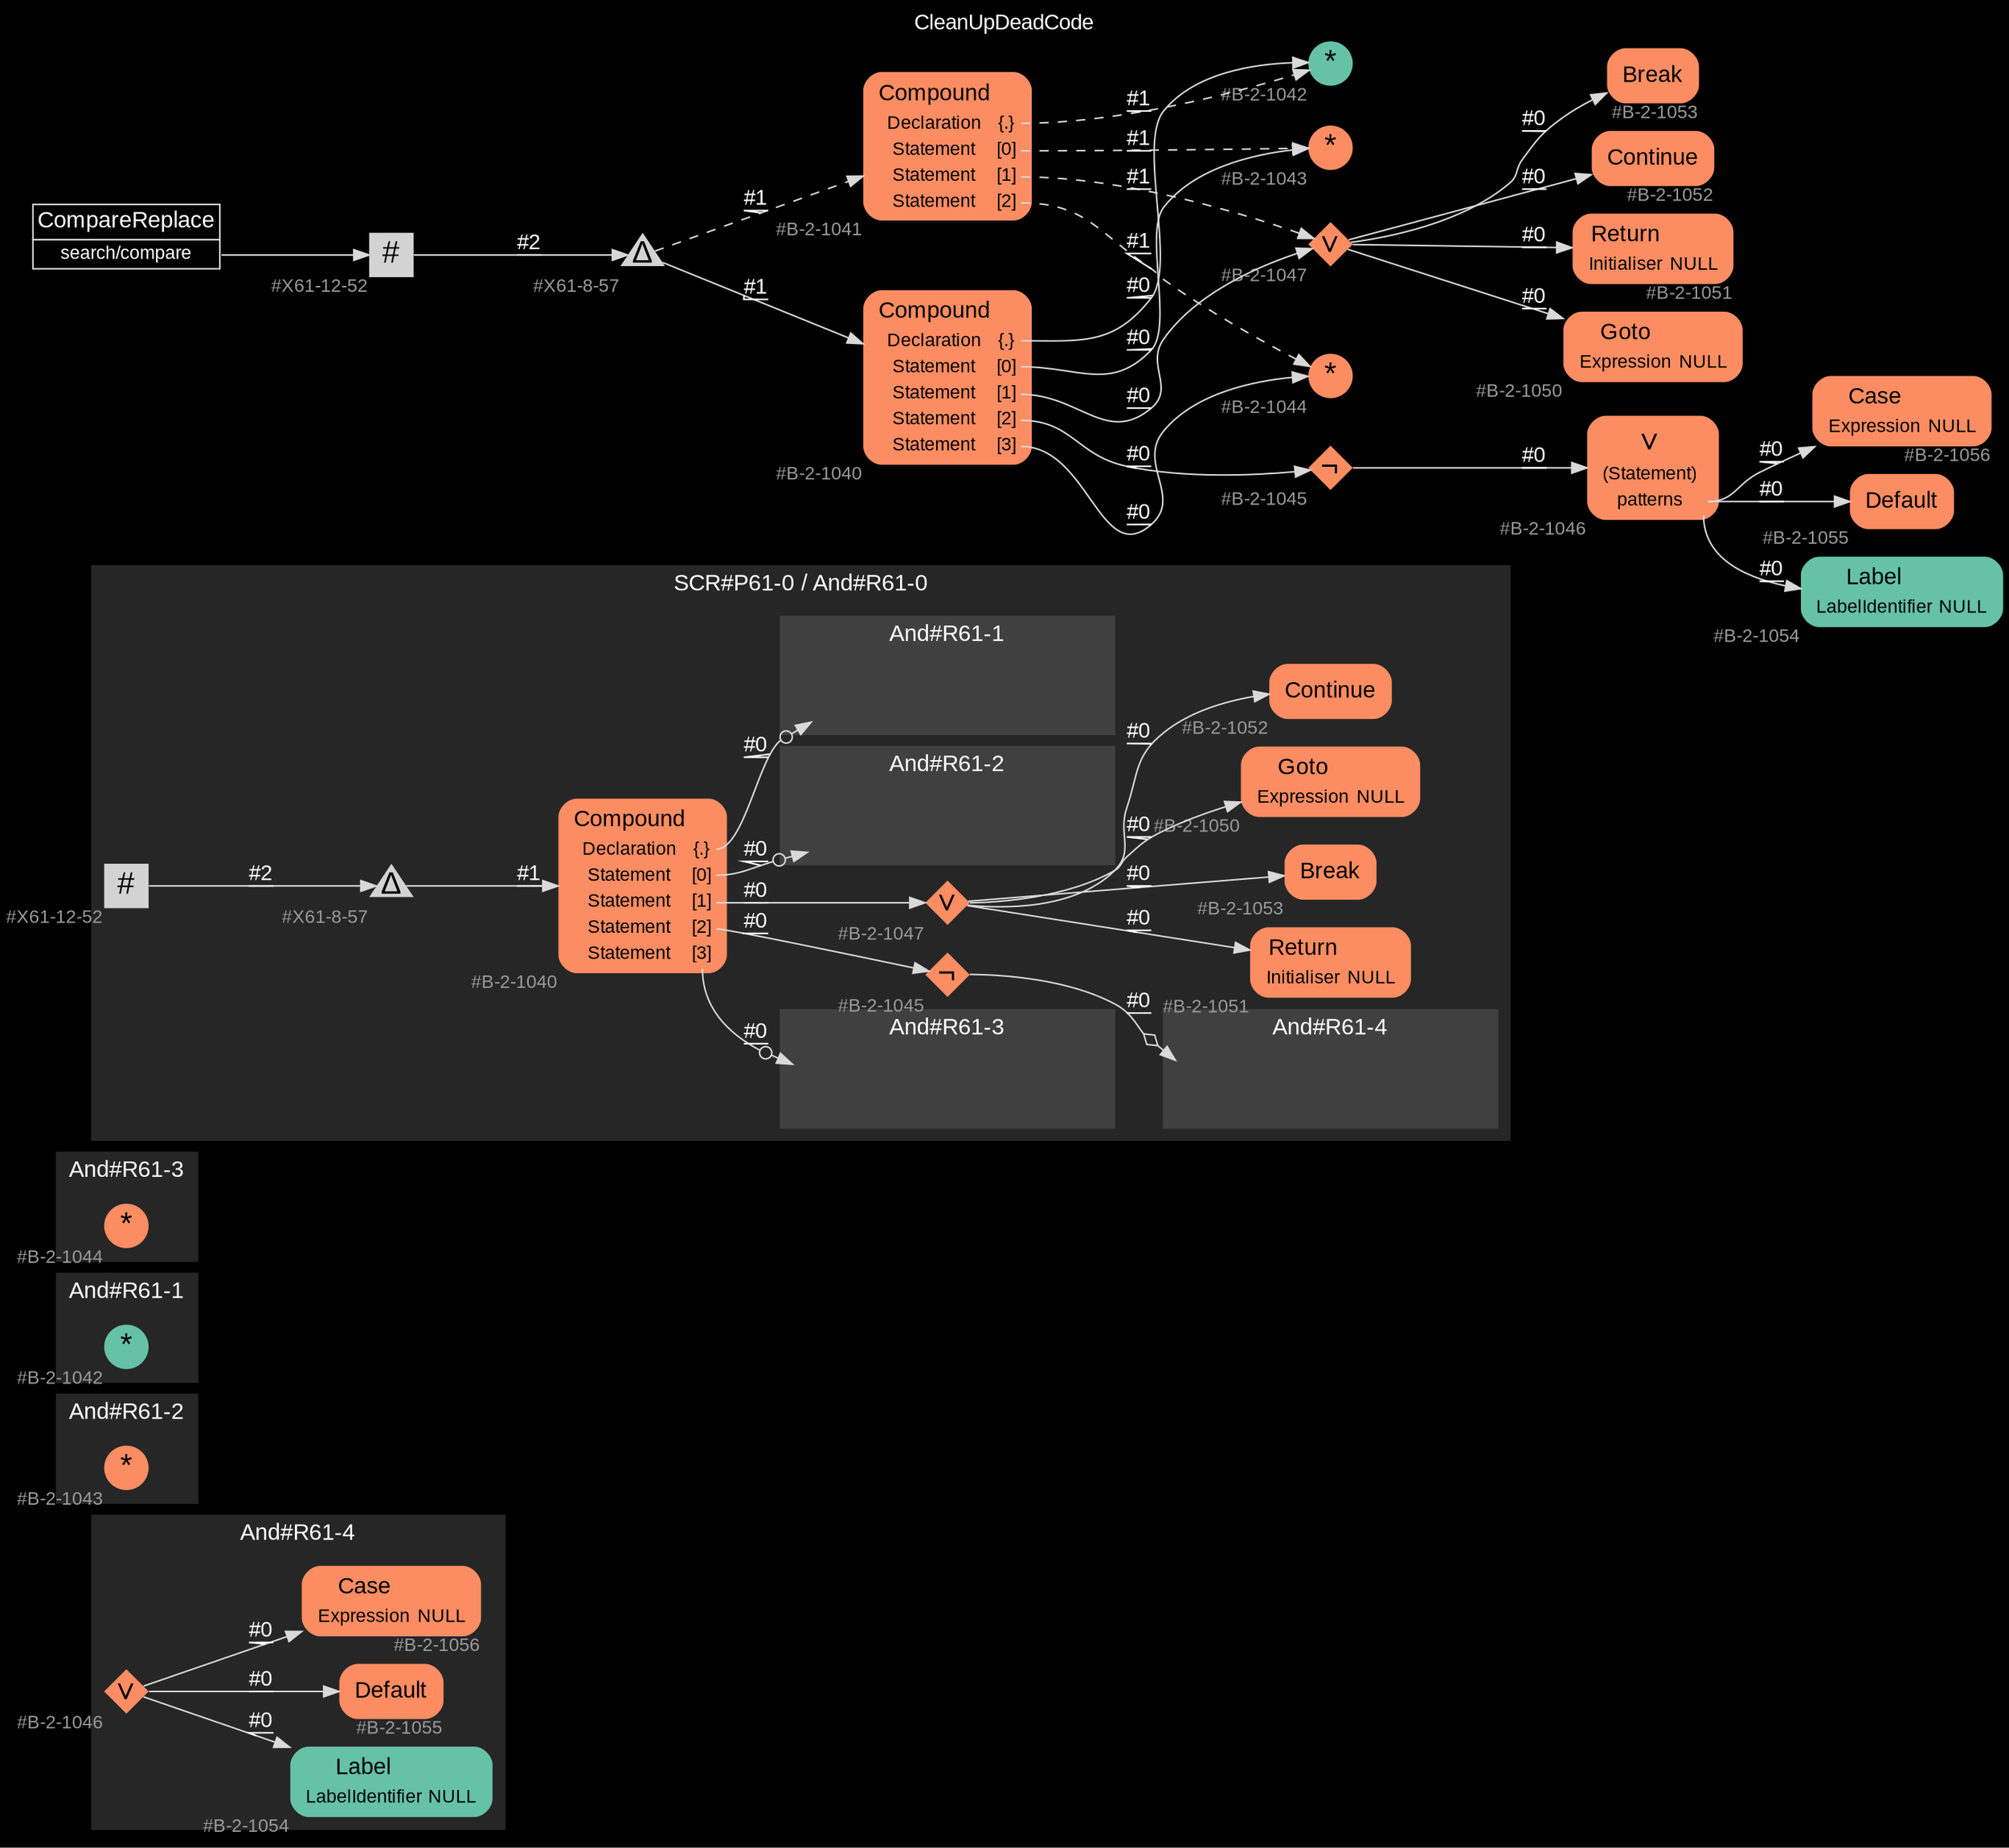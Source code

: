 digraph "CleanUpDeadCode" {
label = "CleanUpDeadCode"
labelloc = t
graph [
    rankdir = "LR"
    ranksep = 0.3
    bgcolor = black
    color = grey85
    fontcolor = white
    fontname = "Arial"
];
node [
    fontname = "Arial"
];
edge [
    fontname = "Arial"
];

// -------------------- figure And#R61-4 --------------------
// -------- region And#R61-4 ----------
subgraph "clusterAnd#R61-4" {
    label = "And#R61-4"
    style = "filled"
    color = gray15
    fontsize = "15"
    // -------- block And#R61-4/#B-2-1054 ----------
    "And#R61-4/#B-2-1054" [
        fillcolor = "/set28/1"
        xlabel = "#B-2-1054"
        fontsize = "12"
        fontcolor = grey60
        shape = "plaintext"
        label = <<TABLE BORDER="0" CELLBORDER="0" CELLSPACING="0">
         <TR><TD><FONT COLOR="black" POINT-SIZE="15">Label</FONT></TD></TR>
         <TR><TD><FONT COLOR="black" POINT-SIZE="12">LabelIdentifier</FONT></TD><TD PORT="port0"><FONT COLOR="black" POINT-SIZE="12">NULL</FONT></TD></TR>
        </TABLE>>
        style = "rounded,filled"
    ];
    
    // -------- block And#R61-4/#B-2-1046 ----------
    "And#R61-4/#B-2-1046" [
        fillcolor = "/set28/2"
        xlabel = "#B-2-1046"
        fontsize = "12"
        fontcolor = grey60
        shape = "diamond"
        label = <<FONT COLOR="black" POINT-SIZE="20">∨</FONT>>
        style = "filled"
        penwidth = 0.0
        fixedsize = true
        width = 0.4
        height = 0.4
    ];
    
    // -------- block And#R61-4/#B-2-1055 ----------
    "And#R61-4/#B-2-1055" [
        fillcolor = "/set28/2"
        xlabel = "#B-2-1055"
        fontsize = "12"
        fontcolor = grey60
        shape = "plaintext"
        label = <<TABLE BORDER="0" CELLBORDER="0" CELLSPACING="0">
         <TR><TD><FONT COLOR="black" POINT-SIZE="15">Default</FONT></TD></TR>
        </TABLE>>
        style = "rounded,filled"
    ];
    
    // -------- block And#R61-4/#B-2-1056 ----------
    "And#R61-4/#B-2-1056" [
        fillcolor = "/set28/2"
        xlabel = "#B-2-1056"
        fontsize = "12"
        fontcolor = grey60
        shape = "plaintext"
        label = <<TABLE BORDER="0" CELLBORDER="0" CELLSPACING="0">
         <TR><TD><FONT COLOR="black" POINT-SIZE="15">Case</FONT></TD></TR>
         <TR><TD><FONT COLOR="black" POINT-SIZE="12">Expression</FONT></TD><TD PORT="port0"><FONT COLOR="black" POINT-SIZE="12">NULL</FONT></TD></TR>
        </TABLE>>
        style = "rounded,filled"
    ];
    
}

"And#R61-4/#B-2-1046" -> "And#R61-4/#B-2-1056" [
    label = "#0"
    decorate = true
    color = grey85
    fontcolor = white
];

"And#R61-4/#B-2-1046" -> "And#R61-4/#B-2-1055" [
    label = "#0"
    decorate = true
    color = grey85
    fontcolor = white
];

"And#R61-4/#B-2-1046" -> "And#R61-4/#B-2-1054" [
    label = "#0"
    decorate = true
    color = grey85
    fontcolor = white
];


// -------------------- figure And#R61-2 --------------------
// -------- region And#R61-2 ----------
subgraph "clusterAnd#R61-2" {
    label = "And#R61-2"
    style = "filled"
    color = gray15
    fontsize = "15"
    // -------- block And#R61-2/#B-2-1043 ----------
    "And#R61-2/#B-2-1043" [
        fillcolor = "/set28/2"
        xlabel = "#B-2-1043"
        fontsize = "12"
        fontcolor = grey60
        shape = "circle"
        label = <<FONT COLOR="black" POINT-SIZE="20">*</FONT>>
        style = "filled"
        penwidth = 0.0
        fixedsize = true
        width = 0.4
        height = 0.4
    ];
    
}


// -------------------- figure And#R61-1 --------------------
// -------- region And#R61-1 ----------
subgraph "clusterAnd#R61-1" {
    label = "And#R61-1"
    style = "filled"
    color = gray15
    fontsize = "15"
    // -------- block And#R61-1/#B-2-1042 ----------
    "And#R61-1/#B-2-1042" [
        fillcolor = "/set28/1"
        xlabel = "#B-2-1042"
        fontsize = "12"
        fontcolor = grey60
        shape = "circle"
        label = <<FONT COLOR="black" POINT-SIZE="20">*</FONT>>
        style = "filled"
        penwidth = 0.0
        fixedsize = true
        width = 0.4
        height = 0.4
    ];
    
}


// -------------------- figure And#R61-3 --------------------
// -------- region And#R61-3 ----------
subgraph "clusterAnd#R61-3" {
    label = "And#R61-3"
    style = "filled"
    color = gray15
    fontsize = "15"
    // -------- block And#R61-3/#B-2-1044 ----------
    "And#R61-3/#B-2-1044" [
        fillcolor = "/set28/2"
        xlabel = "#B-2-1044"
        fontsize = "12"
        fontcolor = grey60
        shape = "circle"
        label = <<FONT COLOR="black" POINT-SIZE="20">*</FONT>>
        style = "filled"
        penwidth = 0.0
        fixedsize = true
        width = 0.4
        height = 0.4
    ];
    
}


// -------------------- figure And#R61-0 --------------------
// -------- region And#R61-0 ----------
subgraph "clusterAnd#R61-0" {
    label = "SCR#P61-0 / And#R61-0"
    style = "filled"
    color = gray15
    fontsize = "15"
    // -------- block And#R61-0/#B-2-1052 ----------
    "And#R61-0/#B-2-1052" [
        fillcolor = "/set28/2"
        xlabel = "#B-2-1052"
        fontsize = "12"
        fontcolor = grey60
        shape = "plaintext"
        label = <<TABLE BORDER="0" CELLBORDER="0" CELLSPACING="0">
         <TR><TD><FONT COLOR="black" POINT-SIZE="15">Continue</FONT></TD></TR>
        </TABLE>>
        style = "rounded,filled"
    ];
    
    // -------- block And#R61-0/#B-2-1045 ----------
    "And#R61-0/#B-2-1045" [
        fillcolor = "/set28/2"
        xlabel = "#B-2-1045"
        fontsize = "12"
        fontcolor = grey60
        shape = "diamond"
        label = <<FONT COLOR="black" POINT-SIZE="20">¬</FONT>>
        style = "filled"
        penwidth = 0.0
        fixedsize = true
        width = 0.4
        height = 0.4
    ];
    
    // -------- block And#R61-0/#B-2-1040 ----------
    "And#R61-0/#B-2-1040" [
        fillcolor = "/set28/2"
        xlabel = "#B-2-1040"
        fontsize = "12"
        fontcolor = grey60
        shape = "plaintext"
        label = <<TABLE BORDER="0" CELLBORDER="0" CELLSPACING="0">
         <TR><TD><FONT COLOR="black" POINT-SIZE="15">Compound</FONT></TD></TR>
         <TR><TD><FONT COLOR="black" POINT-SIZE="12">Declaration</FONT></TD><TD PORT="port0"><FONT COLOR="black" POINT-SIZE="12">{.}</FONT></TD></TR>
         <TR><TD><FONT COLOR="black" POINT-SIZE="12">Statement</FONT></TD><TD PORT="port1"><FONT COLOR="black" POINT-SIZE="12">[0]</FONT></TD></TR>
         <TR><TD><FONT COLOR="black" POINT-SIZE="12">Statement</FONT></TD><TD PORT="port2"><FONT COLOR="black" POINT-SIZE="12">[1]</FONT></TD></TR>
         <TR><TD><FONT COLOR="black" POINT-SIZE="12">Statement</FONT></TD><TD PORT="port3"><FONT COLOR="black" POINT-SIZE="12">[2]</FONT></TD></TR>
         <TR><TD><FONT COLOR="black" POINT-SIZE="12">Statement</FONT></TD><TD PORT="port4"><FONT COLOR="black" POINT-SIZE="12">[3]</FONT></TD></TR>
        </TABLE>>
        style = "rounded,filled"
    ];
    
    // -------- block And#R61-0/#X61-12-52 ----------
    "And#R61-0/#X61-12-52" [
        xlabel = "#X61-12-52"
        fontsize = "12"
        fontcolor = grey60
        shape = "square"
        label = <<FONT COLOR="black" POINT-SIZE="20">#</FONT>>
        style = "filled"
        penwidth = 0.0
        fixedsize = true
        width = 0.4
        height = 0.4
    ];
    
    // -------- block And#R61-0/#X61-8-57 ----------
    "And#R61-0/#X61-8-57" [
        xlabel = "#X61-8-57"
        fontsize = "12"
        fontcolor = grey60
        shape = "triangle"
        label = <<FONT COLOR="black" POINT-SIZE="20">Δ</FONT>>
        style = "filled"
        penwidth = 0.0
        fixedsize = true
        width = 0.4
        height = 0.4
    ];
    
    // -------- block And#R61-0/#B-2-1047 ----------
    "And#R61-0/#B-2-1047" [
        fillcolor = "/set28/2"
        xlabel = "#B-2-1047"
        fontsize = "12"
        fontcolor = grey60
        shape = "diamond"
        label = <<FONT COLOR="black" POINT-SIZE="20">∨</FONT>>
        style = "filled"
        penwidth = 0.0
        fixedsize = true
        width = 0.4
        height = 0.4
    ];
    
    // -------- block And#R61-0/#B-2-1051 ----------
    "And#R61-0/#B-2-1051" [
        fillcolor = "/set28/2"
        xlabel = "#B-2-1051"
        fontsize = "12"
        fontcolor = grey60
        shape = "plaintext"
        label = <<TABLE BORDER="0" CELLBORDER="0" CELLSPACING="0">
         <TR><TD><FONT COLOR="black" POINT-SIZE="15">Return</FONT></TD></TR>
         <TR><TD><FONT COLOR="black" POINT-SIZE="12">Initialiser</FONT></TD><TD PORT="port0"><FONT COLOR="black" POINT-SIZE="12">NULL</FONT></TD></TR>
        </TABLE>>
        style = "rounded,filled"
    ];
    
    // -------- block And#R61-0/#B-2-1053 ----------
    "And#R61-0/#B-2-1053" [
        fillcolor = "/set28/2"
        xlabel = "#B-2-1053"
        fontsize = "12"
        fontcolor = grey60
        shape = "plaintext"
        label = <<TABLE BORDER="0" CELLBORDER="0" CELLSPACING="0">
         <TR><TD><FONT COLOR="black" POINT-SIZE="15">Break</FONT></TD></TR>
        </TABLE>>
        style = "rounded,filled"
    ];
    
    // -------- block And#R61-0/#B-2-1050 ----------
    "And#R61-0/#B-2-1050" [
        fillcolor = "/set28/2"
        xlabel = "#B-2-1050"
        fontsize = "12"
        fontcolor = grey60
        shape = "plaintext"
        label = <<TABLE BORDER="0" CELLBORDER="0" CELLSPACING="0">
         <TR><TD><FONT COLOR="black" POINT-SIZE="15">Goto</FONT></TD></TR>
         <TR><TD><FONT COLOR="black" POINT-SIZE="12">Expression</FONT></TD><TD PORT="port0"><FONT COLOR="black" POINT-SIZE="12">NULL</FONT></TD></TR>
        </TABLE>>
        style = "rounded,filled"
    ];
    
    // -------- region And#R61-0/And#R61-1 ----------
    subgraph "clusterAnd#R61-0/And#R61-1" {
        label = "And#R61-1"
        style = "filled"
        color = gray25
        fontsize = "15"
        // -------- block And#R61-0/And#R61-1/#B-2-1042 ----------
        "And#R61-0/And#R61-1/#B-2-1042" [
            fillcolor = "/set28/1"
            xlabel = "#B-2-1042"
            fontsize = "12"
            fontcolor = grey60
            shape = "none"
            style = "invisible"
        ];
        
    }
    
    // -------- region And#R61-0/And#R61-2 ----------
    subgraph "clusterAnd#R61-0/And#R61-2" {
        label = "And#R61-2"
        style = "filled"
        color = gray25
        fontsize = "15"
        // -------- block And#R61-0/And#R61-2/#B-2-1043 ----------
        "And#R61-0/And#R61-2/#B-2-1043" [
            fillcolor = "/set28/2"
            xlabel = "#B-2-1043"
            fontsize = "12"
            fontcolor = grey60
            shape = "none"
            style = "invisible"
        ];
        
    }
    
    // -------- region And#R61-0/And#R61-3 ----------
    subgraph "clusterAnd#R61-0/And#R61-3" {
        label = "And#R61-3"
        style = "filled"
        color = gray25
        fontsize = "15"
        // -------- block And#R61-0/And#R61-3/#B-2-1044 ----------
        "And#R61-0/And#R61-3/#B-2-1044" [
            fillcolor = "/set28/2"
            xlabel = "#B-2-1044"
            fontsize = "12"
            fontcolor = grey60
            shape = "none"
            style = "invisible"
        ];
        
    }
    
    // -------- region And#R61-0/And#R61-4 ----------
    subgraph "clusterAnd#R61-0/And#R61-4" {
        label = "And#R61-4"
        style = "filled"
        color = gray25
        fontsize = "15"
        // -------- block And#R61-0/And#R61-4/#B-2-1046 ----------
        "And#R61-0/And#R61-4/#B-2-1046" [
            fillcolor = "/set28/2"
            xlabel = "#B-2-1046"
            fontsize = "12"
            fontcolor = grey60
            shape = "none"
            style = "invisible"
        ];
        
    }
    
}

"And#R61-0/#B-2-1045" -> "And#R61-0/And#R61-4/#B-2-1046" [
    arrowhead="normalnoneodiamond"
    label = "#0"
    decorate = true
    color = grey85
    fontcolor = white
];

"And#R61-0/#B-2-1040":port0 -> "And#R61-0/And#R61-1/#B-2-1042" [
    arrowhead="normalnoneodot"
    label = "#0"
    decorate = true
    color = grey85
    fontcolor = white
];

"And#R61-0/#B-2-1040":port1 -> "And#R61-0/And#R61-2/#B-2-1043" [
    arrowhead="normalnoneodot"
    label = "#0"
    decorate = true
    color = grey85
    fontcolor = white
];

"And#R61-0/#B-2-1040":port2 -> "And#R61-0/#B-2-1047" [
    label = "#0"
    decorate = true
    color = grey85
    fontcolor = white
];

"And#R61-0/#B-2-1040":port3 -> "And#R61-0/#B-2-1045" [
    label = "#0"
    decorate = true
    color = grey85
    fontcolor = white
];

"And#R61-0/#B-2-1040":port4 -> "And#R61-0/And#R61-3/#B-2-1044" [
    arrowhead="normalnoneodot"
    label = "#0"
    decorate = true
    color = grey85
    fontcolor = white
];

"And#R61-0/#X61-12-52" -> "And#R61-0/#X61-8-57" [
    label = "#2"
    decorate = true
    color = grey85
    fontcolor = white
];

"And#R61-0/#X61-8-57" -> "And#R61-0/#B-2-1040" [
    label = "#1"
    decorate = true
    color = grey85
    fontcolor = white
];

"And#R61-0/#B-2-1047" -> "And#R61-0/#B-2-1053" [
    label = "#0"
    decorate = true
    color = grey85
    fontcolor = white
];

"And#R61-0/#B-2-1047" -> "And#R61-0/#B-2-1052" [
    label = "#0"
    decorate = true
    color = grey85
    fontcolor = white
];

"And#R61-0/#B-2-1047" -> "And#R61-0/#B-2-1051" [
    label = "#0"
    decorate = true
    color = grey85
    fontcolor = white
];

"And#R61-0/#B-2-1047" -> "And#R61-0/#B-2-1050" [
    label = "#0"
    decorate = true
    color = grey85
    fontcolor = white
];


// -------------------- transformation figure --------------------
// -------- block CR#X61-10-61 ----------
"CR#X61-10-61" [
    fillcolor = black
    fontsize = "12"
    fontcolor = grey60
    shape = "plaintext"
    label = <<TABLE BORDER="0" CELLBORDER="1" CELLSPACING="0">
     <TR><TD><FONT COLOR="white" POINT-SIZE="15">CompareReplace</FONT></TD></TR>
     <TR><TD PORT="port0"><FONT COLOR="white" POINT-SIZE="12">search/compare</FONT></TD></TR>
    </TABLE>>
    style = "filled"
    color = grey85
];

// -------- block #X61-12-52 ----------
"#X61-12-52" [
    xlabel = "#X61-12-52"
    fontsize = "12"
    fontcolor = grey60
    shape = "square"
    label = <<FONT COLOR="black" POINT-SIZE="20">#</FONT>>
    style = "filled"
    penwidth = 0.0
    fixedsize = true
    width = 0.4
    height = 0.4
];

// -------- block #X61-8-57 ----------
"#X61-8-57" [
    xlabel = "#X61-8-57"
    fontsize = "12"
    fontcolor = grey60
    shape = "triangle"
    label = <<FONT COLOR="black" POINT-SIZE="20">Δ</FONT>>
    style = "filled"
    penwidth = 0.0
    fixedsize = true
    width = 0.4
    height = 0.4
];

// -------- block #B-2-1040 ----------
"#B-2-1040" [
    fillcolor = "/set28/2"
    xlabel = "#B-2-1040"
    fontsize = "12"
    fontcolor = grey60
    shape = "plaintext"
    label = <<TABLE BORDER="0" CELLBORDER="0" CELLSPACING="0">
     <TR><TD><FONT COLOR="black" POINT-SIZE="15">Compound</FONT></TD></TR>
     <TR><TD><FONT COLOR="black" POINT-SIZE="12">Declaration</FONT></TD><TD PORT="port0"><FONT COLOR="black" POINT-SIZE="12">{.}</FONT></TD></TR>
     <TR><TD><FONT COLOR="black" POINT-SIZE="12">Statement</FONT></TD><TD PORT="port1"><FONT COLOR="black" POINT-SIZE="12">[0]</FONT></TD></TR>
     <TR><TD><FONT COLOR="black" POINT-SIZE="12">Statement</FONT></TD><TD PORT="port2"><FONT COLOR="black" POINT-SIZE="12">[1]</FONT></TD></TR>
     <TR><TD><FONT COLOR="black" POINT-SIZE="12">Statement</FONT></TD><TD PORT="port3"><FONT COLOR="black" POINT-SIZE="12">[2]</FONT></TD></TR>
     <TR><TD><FONT COLOR="black" POINT-SIZE="12">Statement</FONT></TD><TD PORT="port4"><FONT COLOR="black" POINT-SIZE="12">[3]</FONT></TD></TR>
    </TABLE>>
    style = "rounded,filled"
];

// -------- block #B-2-1042 ----------
"#B-2-1042" [
    fillcolor = "/set28/1"
    xlabel = "#B-2-1042"
    fontsize = "12"
    fontcolor = grey60
    shape = "circle"
    label = <<FONT COLOR="black" POINT-SIZE="20">*</FONT>>
    style = "filled"
    penwidth = 0.0
    fixedsize = true
    width = 0.4
    height = 0.4
];

// -------- block #B-2-1043 ----------
"#B-2-1043" [
    fillcolor = "/set28/2"
    xlabel = "#B-2-1043"
    fontsize = "12"
    fontcolor = grey60
    shape = "circle"
    label = <<FONT COLOR="black" POINT-SIZE="20">*</FONT>>
    style = "filled"
    penwidth = 0.0
    fixedsize = true
    width = 0.4
    height = 0.4
];

// -------- block #B-2-1047 ----------
"#B-2-1047" [
    fillcolor = "/set28/2"
    xlabel = "#B-2-1047"
    fontsize = "12"
    fontcolor = grey60
    shape = "diamond"
    label = <<FONT COLOR="black" POINT-SIZE="20">∨</FONT>>
    style = "filled"
    penwidth = 0.0
    fixedsize = true
    width = 0.4
    height = 0.4
];

// -------- block #B-2-1053 ----------
"#B-2-1053" [
    fillcolor = "/set28/2"
    xlabel = "#B-2-1053"
    fontsize = "12"
    fontcolor = grey60
    shape = "plaintext"
    label = <<TABLE BORDER="0" CELLBORDER="0" CELLSPACING="0">
     <TR><TD><FONT COLOR="black" POINT-SIZE="15">Break</FONT></TD></TR>
    </TABLE>>
    style = "rounded,filled"
];

// -------- block #B-2-1052 ----------
"#B-2-1052" [
    fillcolor = "/set28/2"
    xlabel = "#B-2-1052"
    fontsize = "12"
    fontcolor = grey60
    shape = "plaintext"
    label = <<TABLE BORDER="0" CELLBORDER="0" CELLSPACING="0">
     <TR><TD><FONT COLOR="black" POINT-SIZE="15">Continue</FONT></TD></TR>
    </TABLE>>
    style = "rounded,filled"
];

// -------- block #B-2-1051 ----------
"#B-2-1051" [
    fillcolor = "/set28/2"
    xlabel = "#B-2-1051"
    fontsize = "12"
    fontcolor = grey60
    shape = "plaintext"
    label = <<TABLE BORDER="0" CELLBORDER="0" CELLSPACING="0">
     <TR><TD><FONT COLOR="black" POINT-SIZE="15">Return</FONT></TD></TR>
     <TR><TD><FONT COLOR="black" POINT-SIZE="12">Initialiser</FONT></TD><TD PORT="port0"><FONT COLOR="black" POINT-SIZE="12">NULL</FONT></TD></TR>
    </TABLE>>
    style = "rounded,filled"
];

// -------- block #B-2-1050 ----------
"#B-2-1050" [
    fillcolor = "/set28/2"
    xlabel = "#B-2-1050"
    fontsize = "12"
    fontcolor = grey60
    shape = "plaintext"
    label = <<TABLE BORDER="0" CELLBORDER="0" CELLSPACING="0">
     <TR><TD><FONT COLOR="black" POINT-SIZE="15">Goto</FONT></TD></TR>
     <TR><TD><FONT COLOR="black" POINT-SIZE="12">Expression</FONT></TD><TD PORT="port0"><FONT COLOR="black" POINT-SIZE="12">NULL</FONT></TD></TR>
    </TABLE>>
    style = "rounded,filled"
];

// -------- block #B-2-1045 ----------
"#B-2-1045" [
    fillcolor = "/set28/2"
    xlabel = "#B-2-1045"
    fontsize = "12"
    fontcolor = grey60
    shape = "diamond"
    label = <<FONT COLOR="black" POINT-SIZE="20">¬</FONT>>
    style = "filled"
    penwidth = 0.0
    fixedsize = true
    width = 0.4
    height = 0.4
];

// -------- block #B-2-1046 ----------
"#B-2-1046" [
    fillcolor = "/set28/2"
    xlabel = "#B-2-1046"
    fontsize = "12"
    fontcolor = grey60
    shape = "plaintext"
    label = <<TABLE BORDER="0" CELLBORDER="0" CELLSPACING="0">
     <TR><TD><FONT COLOR="black" POINT-SIZE="20">∨</FONT></TD></TR>
     <TR><TD><FONT COLOR="black" POINT-SIZE="12">(Statement)</FONT></TD><TD PORT="port0"></TD></TR>
     <TR><TD><FONT COLOR="black" POINT-SIZE="12">patterns</FONT></TD><TD PORT="port1"></TD></TR>
    </TABLE>>
    style = "rounded,filled"
];

// -------- block #B-2-1056 ----------
"#B-2-1056" [
    fillcolor = "/set28/2"
    xlabel = "#B-2-1056"
    fontsize = "12"
    fontcolor = grey60
    shape = "plaintext"
    label = <<TABLE BORDER="0" CELLBORDER="0" CELLSPACING="0">
     <TR><TD><FONT COLOR="black" POINT-SIZE="15">Case</FONT></TD></TR>
     <TR><TD><FONT COLOR="black" POINT-SIZE="12">Expression</FONT></TD><TD PORT="port0"><FONT COLOR="black" POINT-SIZE="12">NULL</FONT></TD></TR>
    </TABLE>>
    style = "rounded,filled"
];

// -------- block #B-2-1055 ----------
"#B-2-1055" [
    fillcolor = "/set28/2"
    xlabel = "#B-2-1055"
    fontsize = "12"
    fontcolor = grey60
    shape = "plaintext"
    label = <<TABLE BORDER="0" CELLBORDER="0" CELLSPACING="0">
     <TR><TD><FONT COLOR="black" POINT-SIZE="15">Default</FONT></TD></TR>
    </TABLE>>
    style = "rounded,filled"
];

// -------- block #B-2-1054 ----------
"#B-2-1054" [
    fillcolor = "/set28/1"
    xlabel = "#B-2-1054"
    fontsize = "12"
    fontcolor = grey60
    shape = "plaintext"
    label = <<TABLE BORDER="0" CELLBORDER="0" CELLSPACING="0">
     <TR><TD><FONT COLOR="black" POINT-SIZE="15">Label</FONT></TD></TR>
     <TR><TD><FONT COLOR="black" POINT-SIZE="12">LabelIdentifier</FONT></TD><TD PORT="port0"><FONT COLOR="black" POINT-SIZE="12">NULL</FONT></TD></TR>
    </TABLE>>
    style = "rounded,filled"
];

// -------- block #B-2-1044 ----------
"#B-2-1044" [
    fillcolor = "/set28/2"
    xlabel = "#B-2-1044"
    fontsize = "12"
    fontcolor = grey60
    shape = "circle"
    label = <<FONT COLOR="black" POINT-SIZE="20">*</FONT>>
    style = "filled"
    penwidth = 0.0
    fixedsize = true
    width = 0.4
    height = 0.4
];

// -------- block #B-2-1041 ----------
"#B-2-1041" [
    fillcolor = "/set28/2"
    xlabel = "#B-2-1041"
    fontsize = "12"
    fontcolor = grey60
    shape = "plaintext"
    label = <<TABLE BORDER="0" CELLBORDER="0" CELLSPACING="0">
     <TR><TD><FONT COLOR="black" POINT-SIZE="15">Compound</FONT></TD></TR>
     <TR><TD><FONT COLOR="black" POINT-SIZE="12">Declaration</FONT></TD><TD PORT="port0"><FONT COLOR="black" POINT-SIZE="12">{.}</FONT></TD></TR>
     <TR><TD><FONT COLOR="black" POINT-SIZE="12">Statement</FONT></TD><TD PORT="port1"><FONT COLOR="black" POINT-SIZE="12">[0]</FONT></TD></TR>
     <TR><TD><FONT COLOR="black" POINT-SIZE="12">Statement</FONT></TD><TD PORT="port2"><FONT COLOR="black" POINT-SIZE="12">[1]</FONT></TD></TR>
     <TR><TD><FONT COLOR="black" POINT-SIZE="12">Statement</FONT></TD><TD PORT="port3"><FONT COLOR="black" POINT-SIZE="12">[2]</FONT></TD></TR>
    </TABLE>>
    style = "rounded,filled"
];

"CR#X61-10-61":port0 -> "#X61-12-52" [
    label = ""
    decorate = true
    color = grey85
    fontcolor = white
];

"#X61-12-52" -> "#X61-8-57" [
    label = "#2"
    decorate = true
    color = grey85
    fontcolor = white
];

"#X61-8-57" -> "#B-2-1040" [
    label = "#1"
    decorate = true
    color = grey85
    fontcolor = white
];

"#X61-8-57" -> "#B-2-1041" [
    style="dashed"
    label = "#1"
    decorate = true
    color = grey85
    fontcolor = white
];

"#B-2-1040":port0 -> "#B-2-1042" [
    label = "#0"
    decorate = true
    color = grey85
    fontcolor = white
];

"#B-2-1040":port1 -> "#B-2-1043" [
    label = "#0"
    decorate = true
    color = grey85
    fontcolor = white
];

"#B-2-1040":port2 -> "#B-2-1047" [
    label = "#0"
    decorate = true
    color = grey85
    fontcolor = white
];

"#B-2-1040":port3 -> "#B-2-1045" [
    label = "#0"
    decorate = true
    color = grey85
    fontcolor = white
];

"#B-2-1040":port4 -> "#B-2-1044" [
    label = "#0"
    decorate = true
    color = grey85
    fontcolor = white
];

"#B-2-1047" -> "#B-2-1053" [
    label = "#0"
    decorate = true
    color = grey85
    fontcolor = white
];

"#B-2-1047" -> "#B-2-1052" [
    label = "#0"
    decorate = true
    color = grey85
    fontcolor = white
];

"#B-2-1047" -> "#B-2-1051" [
    label = "#0"
    decorate = true
    color = grey85
    fontcolor = white
];

"#B-2-1047" -> "#B-2-1050" [
    label = "#0"
    decorate = true
    color = grey85
    fontcolor = white
];

"#B-2-1045" -> "#B-2-1046" [
    label = "#0"
    decorate = true
    color = grey85
    fontcolor = white
];

"#B-2-1046":port1 -> "#B-2-1056" [
    label = "#0"
    decorate = true
    color = grey85
    fontcolor = white
];

"#B-2-1046":port1 -> "#B-2-1055" [
    label = "#0"
    decorate = true
    color = grey85
    fontcolor = white
];

"#B-2-1046":port1 -> "#B-2-1054" [
    label = "#0"
    decorate = true
    color = grey85
    fontcolor = white
];

"#B-2-1041":port0 -> "#B-2-1042" [
    style="dashed"
    label = "#1"
    decorate = true
    color = grey85
    fontcolor = white
];

"#B-2-1041":port1 -> "#B-2-1043" [
    style="dashed"
    label = "#1"
    decorate = true
    color = grey85
    fontcolor = white
];

"#B-2-1041":port2 -> "#B-2-1047" [
    style="dashed"
    label = "#1"
    decorate = true
    color = grey85
    fontcolor = white
];

"#B-2-1041":port3 -> "#B-2-1044" [
    style="dashed"
    label = "#1"
    decorate = true
    color = grey85
    fontcolor = white
];


}
